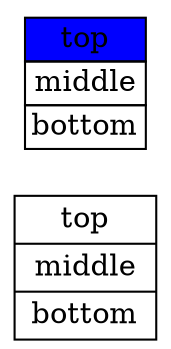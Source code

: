 digraph G {
    graph [rankdir = LR];

    node[shape=record];

    BW[shape=record,label="{{top|middle|bottom}}"];

    COLOR [shape=plaintext,color=black,label=<
  <TABLE BORDER="0" CELLBORDER="1" CELLSPACING="0">
  <TR ><TD color='black' bgcolor='blue'>top</TD></TR>
  <TR><TD>middle</TD></TR>
  <TR><TD>bottom</TD></TR>
 </TABLE>>];
}
